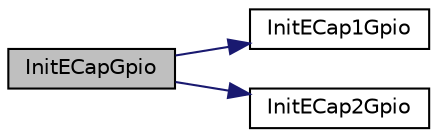 digraph "InitECapGpio"
{
  edge [fontname="Helvetica",fontsize="10",labelfontname="Helvetica",labelfontsize="10"];
  node [fontname="Helvetica",fontsize="10",shape=record];
  rankdir="LR";
  Node1 [label="InitECapGpio",height=0.2,width=0.4,color="black", fillcolor="grey75", style="filled", fontcolor="black"];
  Node1 -> Node2 [color="midnightblue",fontsize="10",style="solid",fontname="Helvetica"];
  Node2 [label="InitECap1Gpio",height=0.2,width=0.4,color="black", fillcolor="white", style="filled",URL="$_d_s_p2833x___e_cap_8c.html#a5358f6ad31082481352cfb0ac92b8b78"];
  Node1 -> Node3 [color="midnightblue",fontsize="10",style="solid",fontname="Helvetica"];
  Node3 [label="InitECap2Gpio",height=0.2,width=0.4,color="black", fillcolor="white", style="filled",URL="$_d_s_p2833x___global_prototypes_8h.html#ab484ba47d5c83459689d807118b8924a"];
}
